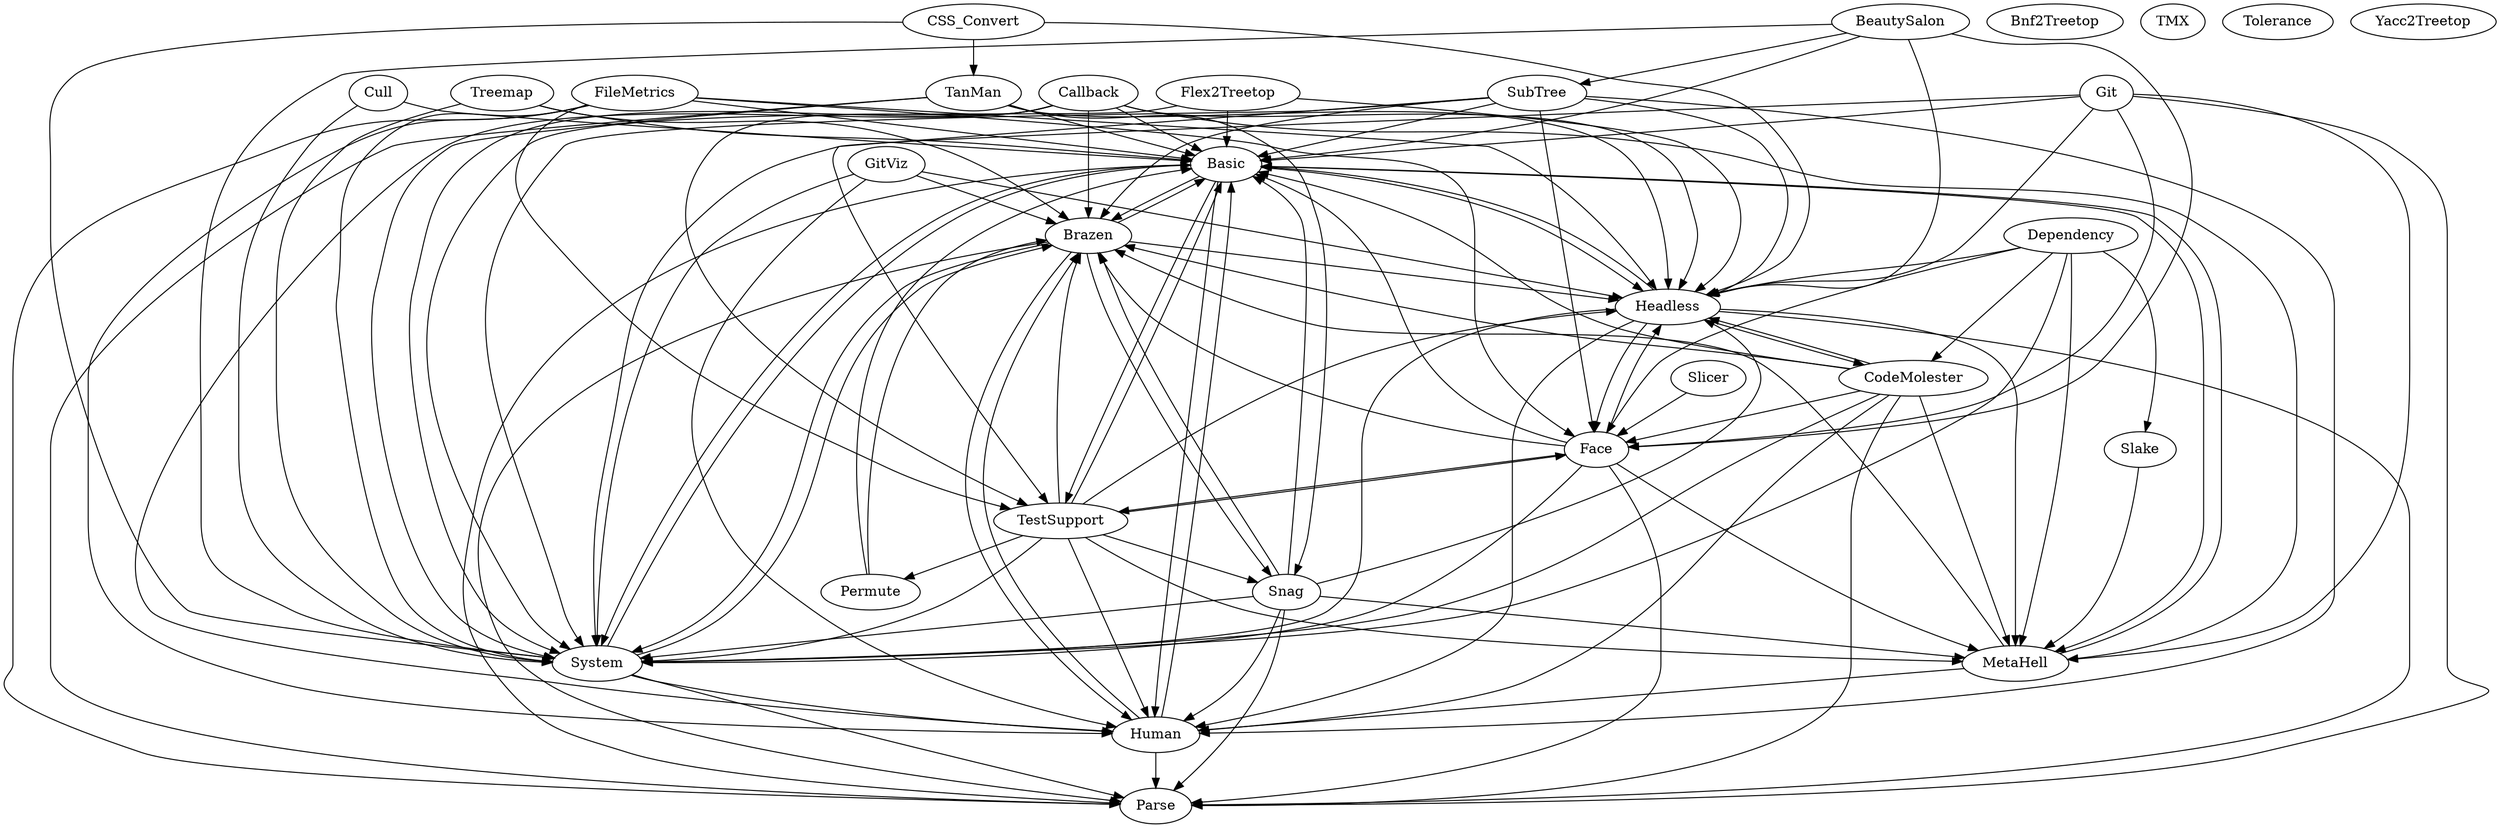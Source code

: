 digraph {
  ba [ label="Basic" ]
  bs [ label="BeautySalon" ]
  b2 [ label="Bnf2Treetop" ]
  br [ label="Brazen" ]
  ca [ label="Callback" ]
  cm [ label="CodeMolester" ]
  cs [ label="CSS_Convert" ]
  cu [ label="Cull" ]
  de [ label="Dependency" ]
  fa [ label="Face" ]
  fm [ label="FileMetrics" ]
  f2 [ label="Flex2Treetop" ]
  gi [ label="Git" ]
  gv [ label="GitViz" ]
  he [ label="Headless" ]
  hu [ label="Human" ]
  mh [ label="MetaHell" ]
  pa [ label="Parse" ]
  pe [ label="Permute" ]
  sla [ label="Slake" ]
  sli [ label="Slicer" ]
  sn [ label="Snag" ]
  st [ label="SubTree" ]
  sy [ label="System" ]
  tan [ label="TanMan" ]
  tmx [ label="TMX" ]
  ts [ label="TestSupport" ]
  to [ label="Tolerance" ]
  tr [ label="Treemap" ]
  y2 [ label="Yacc2Treetop" ]
  ba -> br
  ba -> he
  ba -> hu
  ba -> mh
  ba -> pa
  ba -> sy
  ba -> ts
  bs -> ba
  bs -> fa
  bs -> he
  bs -> st
  bs -> sy
  br -> ba
  br -> he
  br -> hu
  br -> pa
  br -> sn
  br -> sy
  ca -> ba
  ca -> br
  ca -> he
  ca -> hu
  ca -> mh
  ca -> sy
  ca -> ts
  cm -> ba
  cm -> br
  cm -> fa
  cm -> he
  cm -> hu
  cm -> mh
  cm -> pa
  cm -> sy
  cs -> he
  cs -> sy
  cs -> tan
  cu -> ba
  cu -> sy
  de -> cm
  de -> fa
  de -> he
  de -> mh
  de -> sla
  de -> sy
  fa -> br
  fa -> ba
  fa -> he
  fa -> mh
  fa -> pa
  fa -> sy
  fa -> ts
  fm -> ba
  fm -> fa
  fm -> he
  fm -> hu
  fm -> pa
  fm -> sy
  fm -> ts
  f2 -> ba
  f2 -> he
  f2 -> sy
  gi -> ba
  gi -> fa
  gi -> he
  gi -> mh
  gi -> pa
  gi -> sy
  gv -> br
  gv -> he
  gv -> hu
  gv -> sy
  he -> ba
  he -> cm
  he -> fa
  he -> hu
  he -> mh
  he -> pa
  he -> sy
  hu -> ba
  hu -> br
  hu -> pa
  mh -> ba
  mh -> br
  mh -> hu
  pe -> ba
  pe -> br
  sla -> mh
  sli -> fa
  sn -> ba
  sn -> br
  sn -> he
  sn -> hu
  sn -> mh
  sn -> pa
  sn -> sy
  st -> ba
  st -> br
  st -> fa
  st -> hu
  st -> he
  st -> sy
  st -> ts
  sy -> ba
  sy -> br
  sy -> hu
  sy -> pa
  tan -> ba
  tan -> he
  tan -> pa
  tan -> sn
  tan -> sy
  ts -> ba
  ts -> br
  ts -> pe
  ts -> fa
  ts -> he
  ts -> hu
  ts -> mh
  ts -> sn
  ts -> sy
  tr -> ba
  tr -> br
  tr -> sy
}

